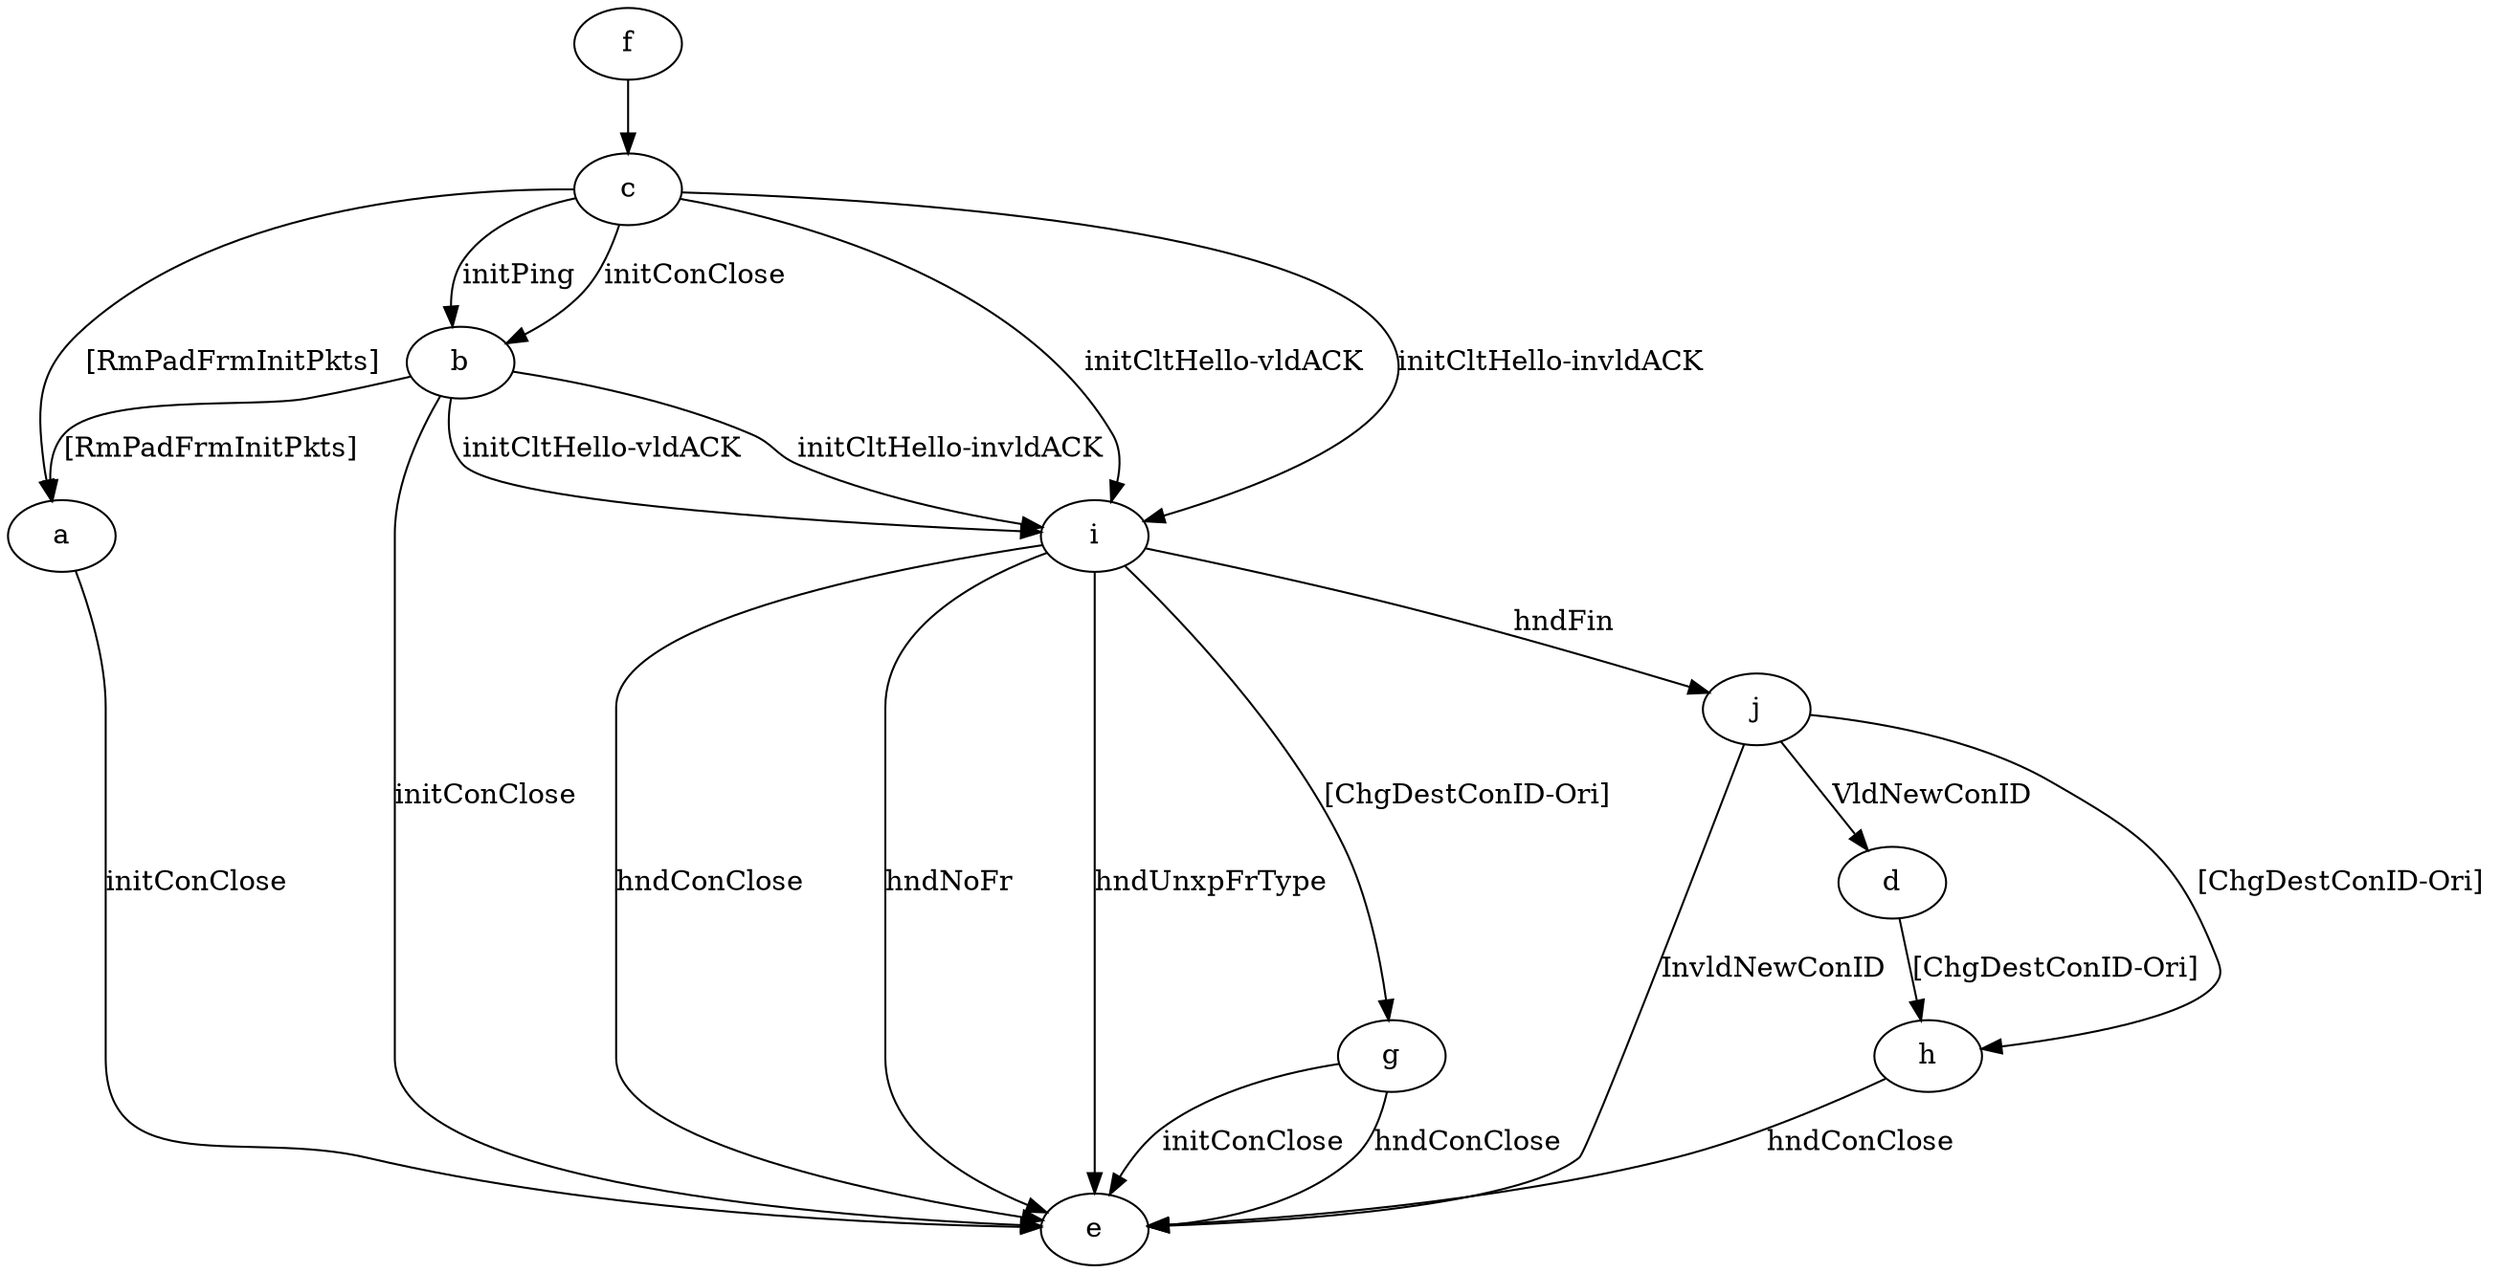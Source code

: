 digraph "" {
	a -> e	[key=0,
		label="initConClose "];
	b -> a	[key=0,
		label="[RmPadFrmInitPkts] "];
	b -> e	[key=0,
		label="initConClose "];
	b -> i	[key=0,
		label="initCltHello-vldACK "];
	b -> i	[key=1,
		label="initCltHello-invldACK "];
	c -> a	[key=0,
		label="[RmPadFrmInitPkts] "];
	c -> b	[key=0,
		label="initPing "];
	c -> b	[key=1,
		label="initConClose "];
	c -> i	[key=0,
		label="initCltHello-vldACK "];
	c -> i	[key=1,
		label="initCltHello-invldACK "];
	d -> h	[key=0,
		label="[ChgDestConID-Ori] "];
	f -> c	[key=0];
	g -> e	[key=0,
		label="initConClose "];
	g -> e	[key=1,
		label="hndConClose "];
	h -> e	[key=0,
		label="hndConClose "];
	i -> e	[key=0,
		label="hndConClose "];
	i -> e	[key=1,
		label="hndNoFr "];
	i -> e	[key=2,
		label="hndUnxpFrType "];
	i -> g	[key=0,
		label="[ChgDestConID-Ori] "];
	i -> j	[key=0,
		label="hndFin "];
	j -> d	[key=0,
		label="VldNewConID "];
	j -> e	[key=0,
		label="InvldNewConID "];
	j -> h	[key=0,
		label="[ChgDestConID-Ori] "];
}
